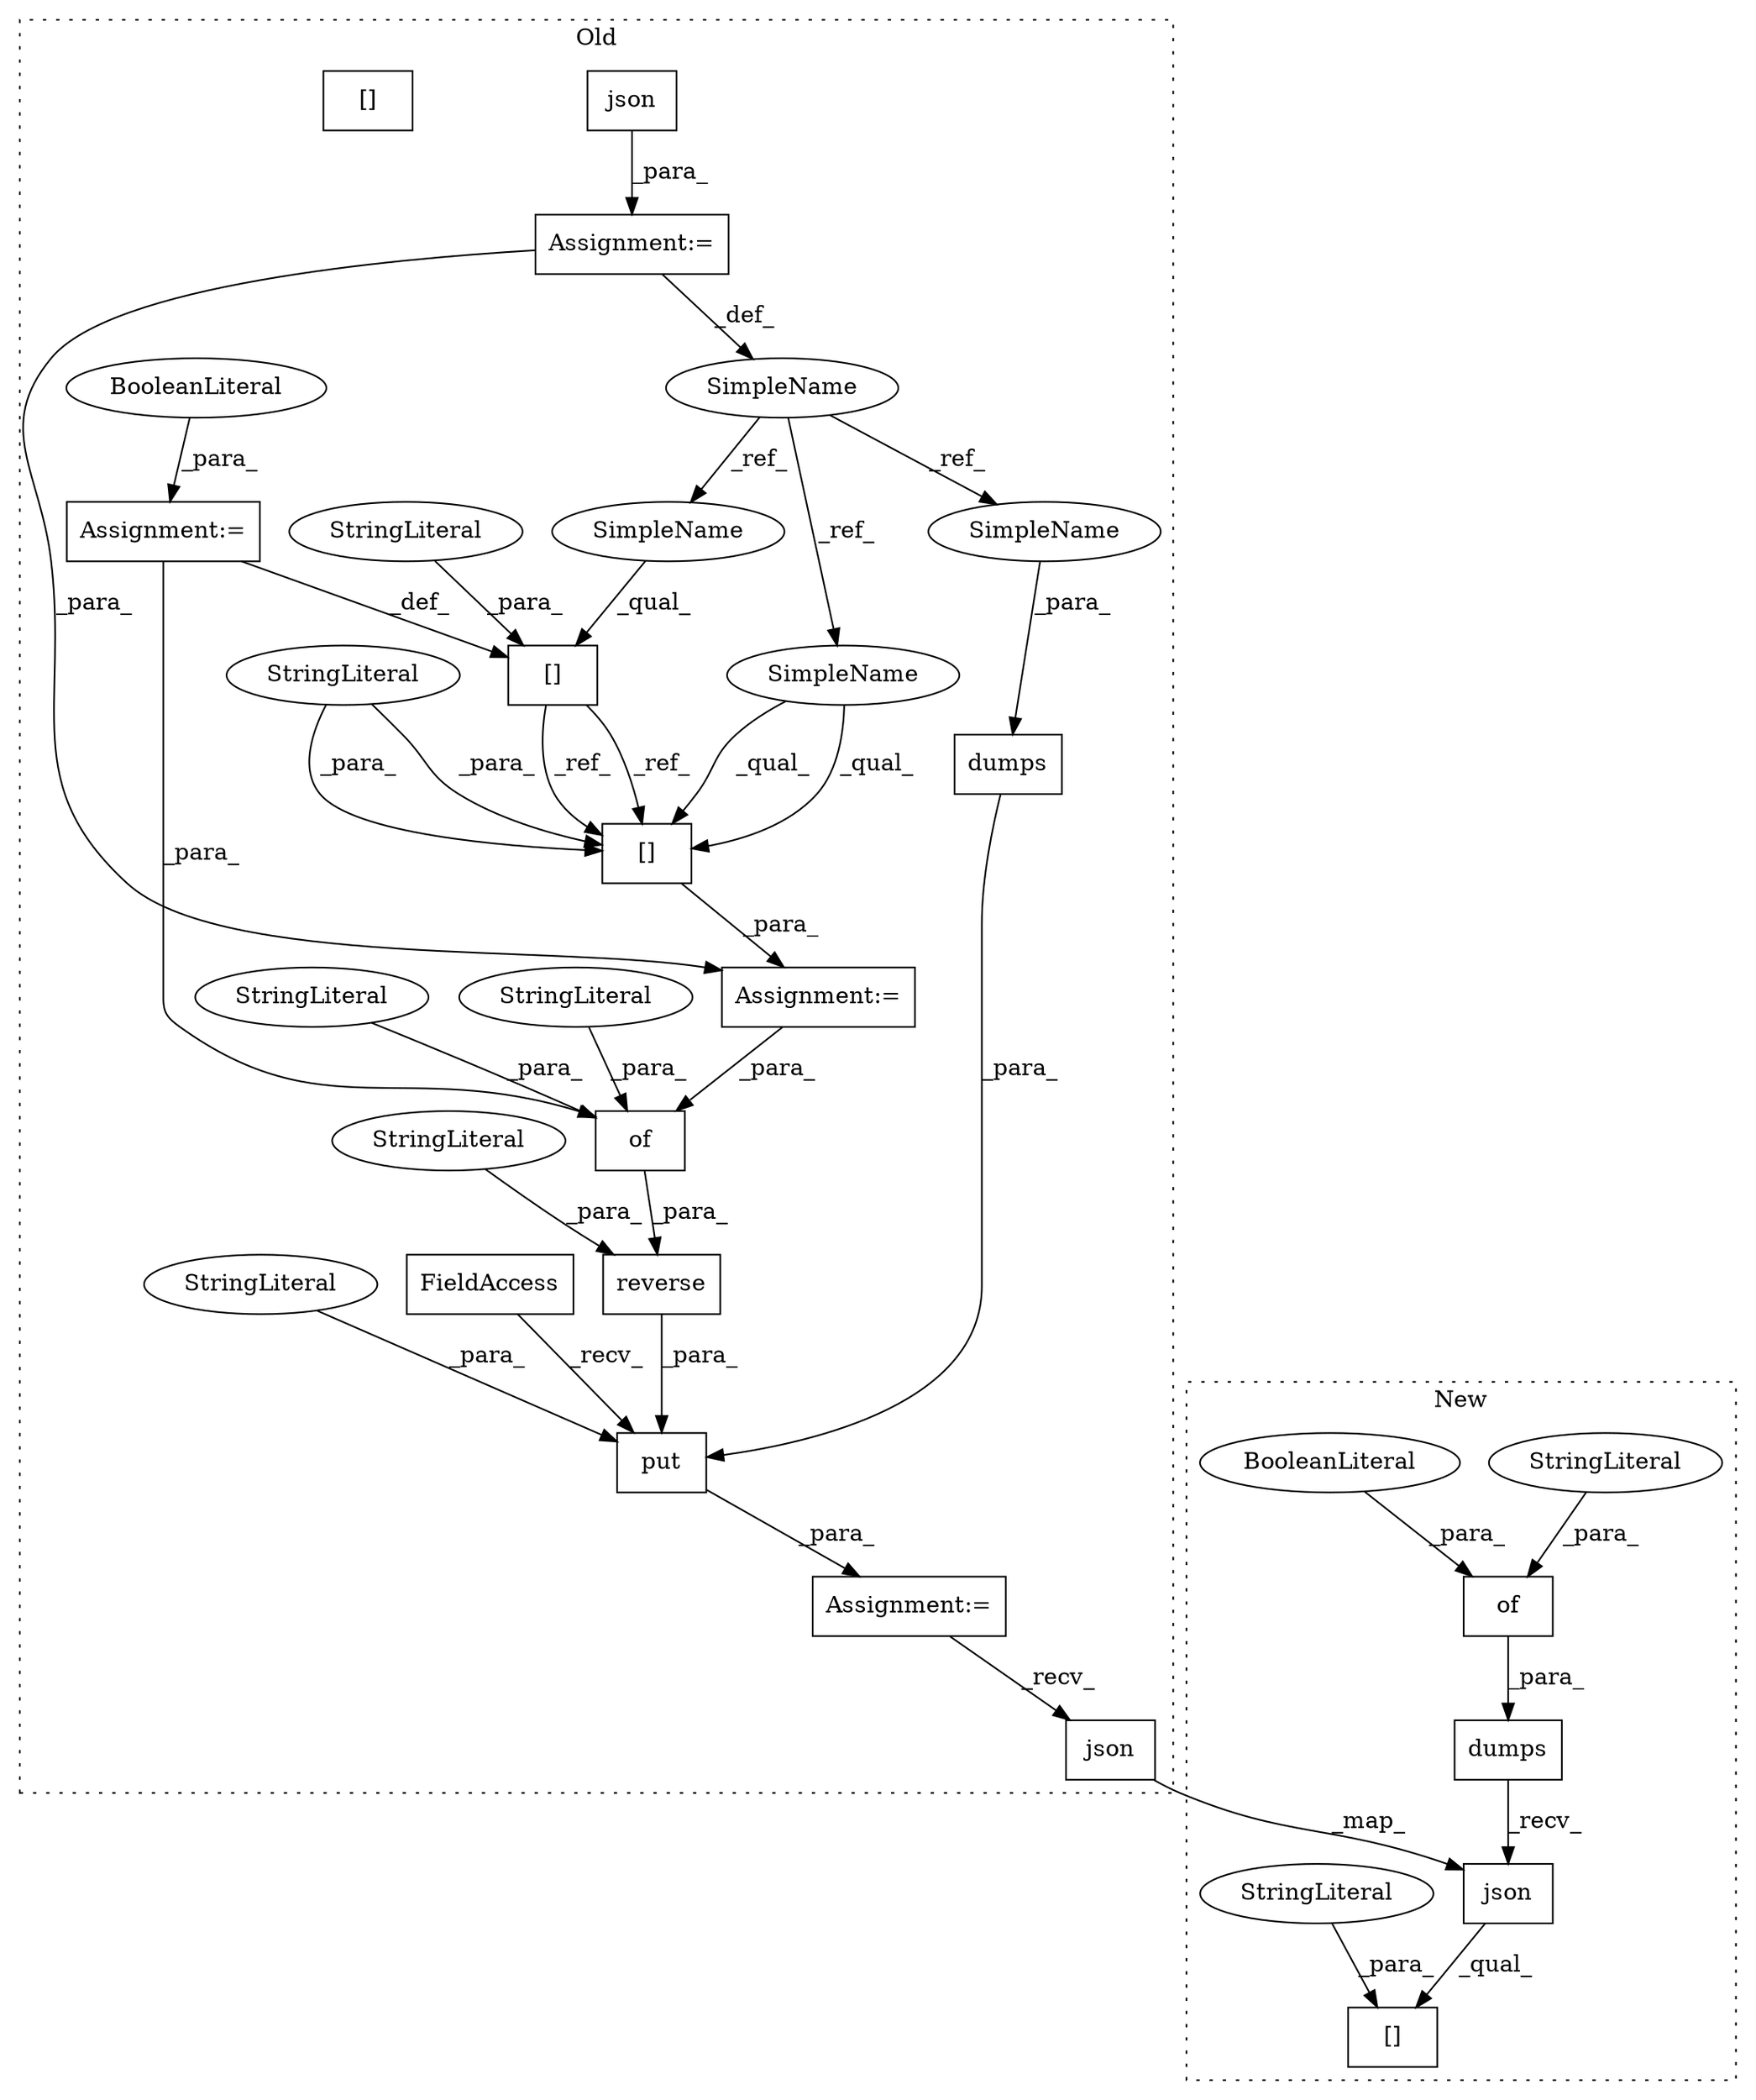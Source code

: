 digraph G {
subgraph cluster0 {
1 [label="json" a="32" s="19370" l="6" shape="box"];
4 [label="Assignment:=" a="7" s="19360" l="1" shape="box"];
5 [label="[]" a="2" s="19382,19402" l="6,1" shape="box"];
7 [label="StringLiteral" a="45" s="19388" l="14" shape="ellipse"];
8 [label="Assignment:=" a="7" s="19422" l="1" shape="box"];
10 [label="[]" a="2" s="19423,19433" l="6,1" shape="box"];
11 [label="of" a="32" s="19488,19526" l="3,1" shape="box"];
12 [label="dumps" a="32" s="19534,19545" l="6,1" shape="box"];
14 [label="SimpleName" a="42" s="19355" l="5" shape="ellipse"];
16 [label="json" a="32" s="19597" l="6" shape="box"];
17 [label="reverse" a="32" s="19465,19527" l="8,1" shape="box"];
18 [label="Assignment:=" a="7" s="19403" l="1" shape="box"];
19 [label="BooleanLiteral" a="9" s="19404" l="4" shape="ellipse"];
20 [label="StringLiteral" a="45" s="19429" l="4" shape="ellipse"];
21 [label="StringLiteral" a="45" s="19473" l="10" shape="ellipse"];
22 [label="StringLiteral" a="45" s="19491" l="4" shape="ellipse"];
23 [label="Assignment:=" a="7" s="19448" l="1" shape="box"];
24 [label="StringLiteral" a="45" s="19505" l="9" shape="ellipse"];
26 [label="put" a="32" s="19461,19565" l="4,1" shape="box"];
27 [label="FieldAccess" a="22" s="19449" l="11" shape="box"];
28 [label="StringLiteral" a="45" s="19547" l="18" shape="ellipse"];
29 [label="[]" a="2" s="19423,19433" l="6,1" shape="box"];
30 [label="SimpleName" a="42" s="19540" l="5" shape="ellipse"];
31 [label="SimpleName" a="42" s="19423" l="5" shape="ellipse"];
32 [label="SimpleName" a="42" s="19382" l="5" shape="ellipse"];
label = "Old";
style="dotted";
}
subgraph cluster1 {
2 [label="of" a="32" s="18791,18813" l="3,1" shape="box"];
3 [label="StringLiteral" a="45" s="18794" l="14" shape="ellipse"];
6 [label="BooleanLiteral" a="9" s="18809" l="4" shape="ellipse"];
9 [label="[]" a="2" s="18850,18870" l="16,1" shape="box"];
13 [label="dumps" a="32" s="18781,18814" l="6,1" shape="box"];
15 [label="json" a="32" s="18859" l="6" shape="box"];
25 [label="StringLiteral" a="45" s="18866" l="4" shape="ellipse"];
label = "New";
style="dotted";
}
1 -> 4 [label="_para_"];
2 -> 13 [label="_para_"];
3 -> 2 [label="_para_"];
4 -> 8 [label="_para_"];
4 -> 14 [label="_def_"];
5 -> 29 [label="_ref_"];
5 -> 29 [label="_ref_"];
6 -> 2 [label="_para_"];
7 -> 5 [label="_para_"];
8 -> 11 [label="_para_"];
11 -> 17 [label="_para_"];
12 -> 26 [label="_para_"];
13 -> 15 [label="_recv_"];
14 -> 32 [label="_ref_"];
14 -> 30 [label="_ref_"];
14 -> 31 [label="_ref_"];
15 -> 9 [label="_qual_"];
16 -> 15 [label="_map_"];
17 -> 26 [label="_para_"];
18 -> 5 [label="_def_"];
18 -> 11 [label="_para_"];
19 -> 18 [label="_para_"];
20 -> 29 [label="_para_"];
20 -> 29 [label="_para_"];
21 -> 17 [label="_para_"];
22 -> 11 [label="_para_"];
23 -> 16 [label="_recv_"];
24 -> 11 [label="_para_"];
25 -> 9 [label="_para_"];
26 -> 23 [label="_para_"];
27 -> 26 [label="_recv_"];
28 -> 26 [label="_para_"];
29 -> 8 [label="_para_"];
30 -> 12 [label="_para_"];
31 -> 29 [label="_qual_"];
31 -> 29 [label="_qual_"];
32 -> 5 [label="_qual_"];
}
